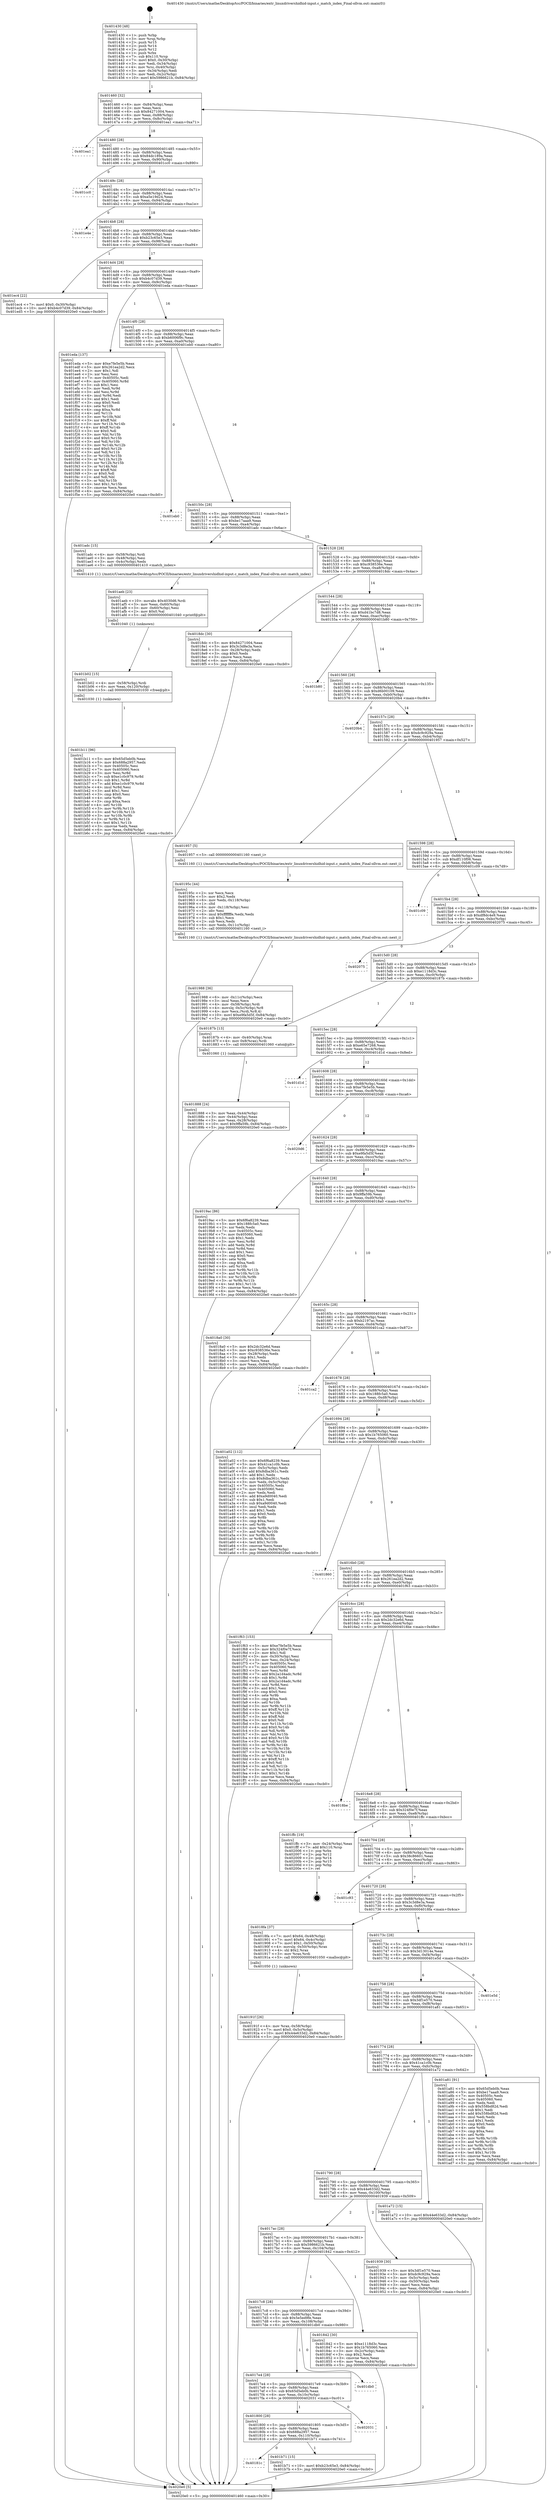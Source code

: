 digraph "0x401430" {
  label = "0x401430 (/mnt/c/Users/mathe/Desktop/tcc/POCII/binaries/extr_linuxdrivershidhid-input.c_match_index_Final-ollvm.out::main(0))"
  labelloc = "t"
  node[shape=record]

  Entry [label="",width=0.3,height=0.3,shape=circle,fillcolor=black,style=filled]
  "0x401460" [label="{
     0x401460 [32]\l
     | [instrs]\l
     &nbsp;&nbsp;0x401460 \<+6\>: mov -0x84(%rbp),%eax\l
     &nbsp;&nbsp;0x401466 \<+2\>: mov %eax,%ecx\l
     &nbsp;&nbsp;0x401468 \<+6\>: sub $0x84271004,%ecx\l
     &nbsp;&nbsp;0x40146e \<+6\>: mov %eax,-0x88(%rbp)\l
     &nbsp;&nbsp;0x401474 \<+6\>: mov %ecx,-0x8c(%rbp)\l
     &nbsp;&nbsp;0x40147a \<+6\>: je 0000000000401ea1 \<main+0xa71\>\l
  }"]
  "0x401ea1" [label="{
     0x401ea1\l
  }", style=dashed]
  "0x401480" [label="{
     0x401480 [28]\l
     | [instrs]\l
     &nbsp;&nbsp;0x401480 \<+5\>: jmp 0000000000401485 \<main+0x55\>\l
     &nbsp;&nbsp;0x401485 \<+6\>: mov -0x88(%rbp),%eax\l
     &nbsp;&nbsp;0x40148b \<+5\>: sub $0x84dc189a,%eax\l
     &nbsp;&nbsp;0x401490 \<+6\>: mov %eax,-0x90(%rbp)\l
     &nbsp;&nbsp;0x401496 \<+6\>: je 0000000000401cc0 \<main+0x890\>\l
  }"]
  Exit [label="",width=0.3,height=0.3,shape=circle,fillcolor=black,style=filled,peripheries=2]
  "0x401cc0" [label="{
     0x401cc0\l
  }", style=dashed]
  "0x40149c" [label="{
     0x40149c [28]\l
     | [instrs]\l
     &nbsp;&nbsp;0x40149c \<+5\>: jmp 00000000004014a1 \<main+0x71\>\l
     &nbsp;&nbsp;0x4014a1 \<+6\>: mov -0x88(%rbp),%eax\l
     &nbsp;&nbsp;0x4014a7 \<+5\>: sub $0xa5e19d24,%eax\l
     &nbsp;&nbsp;0x4014ac \<+6\>: mov %eax,-0x94(%rbp)\l
     &nbsp;&nbsp;0x4014b2 \<+6\>: je 0000000000401e4e \<main+0xa1e\>\l
  }"]
  "0x40181c" [label="{
     0x40181c\l
  }", style=dashed]
  "0x401e4e" [label="{
     0x401e4e\l
  }", style=dashed]
  "0x4014b8" [label="{
     0x4014b8 [28]\l
     | [instrs]\l
     &nbsp;&nbsp;0x4014b8 \<+5\>: jmp 00000000004014bd \<main+0x8d\>\l
     &nbsp;&nbsp;0x4014bd \<+6\>: mov -0x88(%rbp),%eax\l
     &nbsp;&nbsp;0x4014c3 \<+5\>: sub $0xb23c65e3,%eax\l
     &nbsp;&nbsp;0x4014c8 \<+6\>: mov %eax,-0x98(%rbp)\l
     &nbsp;&nbsp;0x4014ce \<+6\>: je 0000000000401ec4 \<main+0xa94\>\l
  }"]
  "0x401b71" [label="{
     0x401b71 [15]\l
     | [instrs]\l
     &nbsp;&nbsp;0x401b71 \<+10\>: movl $0xb23c65e3,-0x84(%rbp)\l
     &nbsp;&nbsp;0x401b7b \<+5\>: jmp 00000000004020e0 \<main+0xcb0\>\l
  }"]
  "0x401ec4" [label="{
     0x401ec4 [22]\l
     | [instrs]\l
     &nbsp;&nbsp;0x401ec4 \<+7\>: movl $0x0,-0x30(%rbp)\l
     &nbsp;&nbsp;0x401ecb \<+10\>: movl $0xb4c07d39,-0x84(%rbp)\l
     &nbsp;&nbsp;0x401ed5 \<+5\>: jmp 00000000004020e0 \<main+0xcb0\>\l
  }"]
  "0x4014d4" [label="{
     0x4014d4 [28]\l
     | [instrs]\l
     &nbsp;&nbsp;0x4014d4 \<+5\>: jmp 00000000004014d9 \<main+0xa9\>\l
     &nbsp;&nbsp;0x4014d9 \<+6\>: mov -0x88(%rbp),%eax\l
     &nbsp;&nbsp;0x4014df \<+5\>: sub $0xb4c07d39,%eax\l
     &nbsp;&nbsp;0x4014e4 \<+6\>: mov %eax,-0x9c(%rbp)\l
     &nbsp;&nbsp;0x4014ea \<+6\>: je 0000000000401eda \<main+0xaaa\>\l
  }"]
  "0x401800" [label="{
     0x401800 [28]\l
     | [instrs]\l
     &nbsp;&nbsp;0x401800 \<+5\>: jmp 0000000000401805 \<main+0x3d5\>\l
     &nbsp;&nbsp;0x401805 \<+6\>: mov -0x88(%rbp),%eax\l
     &nbsp;&nbsp;0x40180b \<+5\>: sub $0x688a2957,%eax\l
     &nbsp;&nbsp;0x401810 \<+6\>: mov %eax,-0x110(%rbp)\l
     &nbsp;&nbsp;0x401816 \<+6\>: je 0000000000401b71 \<main+0x741\>\l
  }"]
  "0x401eda" [label="{
     0x401eda [137]\l
     | [instrs]\l
     &nbsp;&nbsp;0x401eda \<+5\>: mov $0xe7fe5e5b,%eax\l
     &nbsp;&nbsp;0x401edf \<+5\>: mov $0x261ea2d2,%ecx\l
     &nbsp;&nbsp;0x401ee4 \<+2\>: mov $0x1,%dl\l
     &nbsp;&nbsp;0x401ee6 \<+2\>: xor %esi,%esi\l
     &nbsp;&nbsp;0x401ee8 \<+7\>: mov 0x40505c,%edi\l
     &nbsp;&nbsp;0x401eef \<+8\>: mov 0x405060,%r8d\l
     &nbsp;&nbsp;0x401ef7 \<+3\>: sub $0x1,%esi\l
     &nbsp;&nbsp;0x401efa \<+3\>: mov %edi,%r9d\l
     &nbsp;&nbsp;0x401efd \<+3\>: add %esi,%r9d\l
     &nbsp;&nbsp;0x401f00 \<+4\>: imul %r9d,%edi\l
     &nbsp;&nbsp;0x401f04 \<+3\>: and $0x1,%edi\l
     &nbsp;&nbsp;0x401f07 \<+3\>: cmp $0x0,%edi\l
     &nbsp;&nbsp;0x401f0a \<+4\>: sete %r10b\l
     &nbsp;&nbsp;0x401f0e \<+4\>: cmp $0xa,%r8d\l
     &nbsp;&nbsp;0x401f12 \<+4\>: setl %r11b\l
     &nbsp;&nbsp;0x401f16 \<+3\>: mov %r10b,%bl\l
     &nbsp;&nbsp;0x401f19 \<+3\>: xor $0xff,%bl\l
     &nbsp;&nbsp;0x401f1c \<+3\>: mov %r11b,%r14b\l
     &nbsp;&nbsp;0x401f1f \<+4\>: xor $0xff,%r14b\l
     &nbsp;&nbsp;0x401f23 \<+3\>: xor $0x0,%dl\l
     &nbsp;&nbsp;0x401f26 \<+3\>: mov %bl,%r15b\l
     &nbsp;&nbsp;0x401f29 \<+4\>: and $0x0,%r15b\l
     &nbsp;&nbsp;0x401f2d \<+3\>: and %dl,%r10b\l
     &nbsp;&nbsp;0x401f30 \<+3\>: mov %r14b,%r12b\l
     &nbsp;&nbsp;0x401f33 \<+4\>: and $0x0,%r12b\l
     &nbsp;&nbsp;0x401f37 \<+3\>: and %dl,%r11b\l
     &nbsp;&nbsp;0x401f3a \<+3\>: or %r10b,%r15b\l
     &nbsp;&nbsp;0x401f3d \<+3\>: or %r11b,%r12b\l
     &nbsp;&nbsp;0x401f40 \<+3\>: xor %r12b,%r15b\l
     &nbsp;&nbsp;0x401f43 \<+3\>: or %r14b,%bl\l
     &nbsp;&nbsp;0x401f46 \<+3\>: xor $0xff,%bl\l
     &nbsp;&nbsp;0x401f49 \<+3\>: or $0x0,%dl\l
     &nbsp;&nbsp;0x401f4c \<+2\>: and %dl,%bl\l
     &nbsp;&nbsp;0x401f4e \<+3\>: or %bl,%r15b\l
     &nbsp;&nbsp;0x401f51 \<+4\>: test $0x1,%r15b\l
     &nbsp;&nbsp;0x401f55 \<+3\>: cmovne %ecx,%eax\l
     &nbsp;&nbsp;0x401f58 \<+6\>: mov %eax,-0x84(%rbp)\l
     &nbsp;&nbsp;0x401f5e \<+5\>: jmp 00000000004020e0 \<main+0xcb0\>\l
  }"]
  "0x4014f0" [label="{
     0x4014f0 [28]\l
     | [instrs]\l
     &nbsp;&nbsp;0x4014f0 \<+5\>: jmp 00000000004014f5 \<main+0xc5\>\l
     &nbsp;&nbsp;0x4014f5 \<+6\>: mov -0x88(%rbp),%eax\l
     &nbsp;&nbsp;0x4014fb \<+5\>: sub $0xb6006f9c,%eax\l
     &nbsp;&nbsp;0x401500 \<+6\>: mov %eax,-0xa0(%rbp)\l
     &nbsp;&nbsp;0x401506 \<+6\>: je 0000000000401eb0 \<main+0xa80\>\l
  }"]
  "0x402031" [label="{
     0x402031\l
  }", style=dashed]
  "0x401eb0" [label="{
     0x401eb0\l
  }", style=dashed]
  "0x40150c" [label="{
     0x40150c [28]\l
     | [instrs]\l
     &nbsp;&nbsp;0x40150c \<+5\>: jmp 0000000000401511 \<main+0xe1\>\l
     &nbsp;&nbsp;0x401511 \<+6\>: mov -0x88(%rbp),%eax\l
     &nbsp;&nbsp;0x401517 \<+5\>: sub $0xbe17aaa9,%eax\l
     &nbsp;&nbsp;0x40151c \<+6\>: mov %eax,-0xa4(%rbp)\l
     &nbsp;&nbsp;0x401522 \<+6\>: je 0000000000401adc \<main+0x6ac\>\l
  }"]
  "0x4017e4" [label="{
     0x4017e4 [28]\l
     | [instrs]\l
     &nbsp;&nbsp;0x4017e4 \<+5\>: jmp 00000000004017e9 \<main+0x3b9\>\l
     &nbsp;&nbsp;0x4017e9 \<+6\>: mov -0x88(%rbp),%eax\l
     &nbsp;&nbsp;0x4017ef \<+5\>: sub $0x65d5eb0b,%eax\l
     &nbsp;&nbsp;0x4017f4 \<+6\>: mov %eax,-0x10c(%rbp)\l
     &nbsp;&nbsp;0x4017fa \<+6\>: je 0000000000402031 \<main+0xc01\>\l
  }"]
  "0x401adc" [label="{
     0x401adc [15]\l
     | [instrs]\l
     &nbsp;&nbsp;0x401adc \<+4\>: mov -0x58(%rbp),%rdi\l
     &nbsp;&nbsp;0x401ae0 \<+3\>: mov -0x48(%rbp),%esi\l
     &nbsp;&nbsp;0x401ae3 \<+3\>: mov -0x4c(%rbp),%edx\l
     &nbsp;&nbsp;0x401ae6 \<+5\>: call 0000000000401410 \<match_index\>\l
     | [calls]\l
     &nbsp;&nbsp;0x401410 \{1\} (/mnt/c/Users/mathe/Desktop/tcc/POCII/binaries/extr_linuxdrivershidhid-input.c_match_index_Final-ollvm.out::match_index)\l
  }"]
  "0x401528" [label="{
     0x401528 [28]\l
     | [instrs]\l
     &nbsp;&nbsp;0x401528 \<+5\>: jmp 000000000040152d \<main+0xfd\>\l
     &nbsp;&nbsp;0x40152d \<+6\>: mov -0x88(%rbp),%eax\l
     &nbsp;&nbsp;0x401533 \<+5\>: sub $0xc938536e,%eax\l
     &nbsp;&nbsp;0x401538 \<+6\>: mov %eax,-0xa8(%rbp)\l
     &nbsp;&nbsp;0x40153e \<+6\>: je 00000000004018dc \<main+0x4ac\>\l
  }"]
  "0x401db0" [label="{
     0x401db0\l
  }", style=dashed]
  "0x4018dc" [label="{
     0x4018dc [30]\l
     | [instrs]\l
     &nbsp;&nbsp;0x4018dc \<+5\>: mov $0x84271004,%eax\l
     &nbsp;&nbsp;0x4018e1 \<+5\>: mov $0x3c3d8e3a,%ecx\l
     &nbsp;&nbsp;0x4018e6 \<+3\>: mov -0x28(%rbp),%edx\l
     &nbsp;&nbsp;0x4018e9 \<+3\>: cmp $0x0,%edx\l
     &nbsp;&nbsp;0x4018ec \<+3\>: cmove %ecx,%eax\l
     &nbsp;&nbsp;0x4018ef \<+6\>: mov %eax,-0x84(%rbp)\l
     &nbsp;&nbsp;0x4018f5 \<+5\>: jmp 00000000004020e0 \<main+0xcb0\>\l
  }"]
  "0x401544" [label="{
     0x401544 [28]\l
     | [instrs]\l
     &nbsp;&nbsp;0x401544 \<+5\>: jmp 0000000000401549 \<main+0x119\>\l
     &nbsp;&nbsp;0x401549 \<+6\>: mov -0x88(%rbp),%eax\l
     &nbsp;&nbsp;0x40154f \<+5\>: sub $0xd41bc7d8,%eax\l
     &nbsp;&nbsp;0x401554 \<+6\>: mov %eax,-0xac(%rbp)\l
     &nbsp;&nbsp;0x40155a \<+6\>: je 0000000000401b80 \<main+0x750\>\l
  }"]
  "0x401b11" [label="{
     0x401b11 [96]\l
     | [instrs]\l
     &nbsp;&nbsp;0x401b11 \<+5\>: mov $0x65d5eb0b,%eax\l
     &nbsp;&nbsp;0x401b16 \<+5\>: mov $0x688a2957,%edx\l
     &nbsp;&nbsp;0x401b1b \<+7\>: mov 0x40505c,%esi\l
     &nbsp;&nbsp;0x401b22 \<+7\>: mov 0x405060,%ecx\l
     &nbsp;&nbsp;0x401b29 \<+3\>: mov %esi,%r8d\l
     &nbsp;&nbsp;0x401b2c \<+7\>: sub $0xe1c0c979,%r8d\l
     &nbsp;&nbsp;0x401b33 \<+4\>: sub $0x1,%r8d\l
     &nbsp;&nbsp;0x401b37 \<+7\>: add $0xe1c0c979,%r8d\l
     &nbsp;&nbsp;0x401b3e \<+4\>: imul %r8d,%esi\l
     &nbsp;&nbsp;0x401b42 \<+3\>: and $0x1,%esi\l
     &nbsp;&nbsp;0x401b45 \<+3\>: cmp $0x0,%esi\l
     &nbsp;&nbsp;0x401b48 \<+4\>: sete %r9b\l
     &nbsp;&nbsp;0x401b4c \<+3\>: cmp $0xa,%ecx\l
     &nbsp;&nbsp;0x401b4f \<+4\>: setl %r10b\l
     &nbsp;&nbsp;0x401b53 \<+3\>: mov %r9b,%r11b\l
     &nbsp;&nbsp;0x401b56 \<+3\>: and %r10b,%r11b\l
     &nbsp;&nbsp;0x401b59 \<+3\>: xor %r10b,%r9b\l
     &nbsp;&nbsp;0x401b5c \<+3\>: or %r9b,%r11b\l
     &nbsp;&nbsp;0x401b5f \<+4\>: test $0x1,%r11b\l
     &nbsp;&nbsp;0x401b63 \<+3\>: cmovne %edx,%eax\l
     &nbsp;&nbsp;0x401b66 \<+6\>: mov %eax,-0x84(%rbp)\l
     &nbsp;&nbsp;0x401b6c \<+5\>: jmp 00000000004020e0 \<main+0xcb0\>\l
  }"]
  "0x401b80" [label="{
     0x401b80\l
  }", style=dashed]
  "0x401560" [label="{
     0x401560 [28]\l
     | [instrs]\l
     &nbsp;&nbsp;0x401560 \<+5\>: jmp 0000000000401565 \<main+0x135\>\l
     &nbsp;&nbsp;0x401565 \<+6\>: mov -0x88(%rbp),%eax\l
     &nbsp;&nbsp;0x40156b \<+5\>: sub $0xd6b00109,%eax\l
     &nbsp;&nbsp;0x401570 \<+6\>: mov %eax,-0xb0(%rbp)\l
     &nbsp;&nbsp;0x401576 \<+6\>: je 00000000004020b4 \<main+0xc84\>\l
  }"]
  "0x401b02" [label="{
     0x401b02 [15]\l
     | [instrs]\l
     &nbsp;&nbsp;0x401b02 \<+4\>: mov -0x58(%rbp),%rdi\l
     &nbsp;&nbsp;0x401b06 \<+6\>: mov %eax,-0x120(%rbp)\l
     &nbsp;&nbsp;0x401b0c \<+5\>: call 0000000000401030 \<free@plt\>\l
     | [calls]\l
     &nbsp;&nbsp;0x401030 \{1\} (unknown)\l
  }"]
  "0x4020b4" [label="{
     0x4020b4\l
  }", style=dashed]
  "0x40157c" [label="{
     0x40157c [28]\l
     | [instrs]\l
     &nbsp;&nbsp;0x40157c \<+5\>: jmp 0000000000401581 \<main+0x151\>\l
     &nbsp;&nbsp;0x401581 \<+6\>: mov -0x88(%rbp),%eax\l
     &nbsp;&nbsp;0x401587 \<+5\>: sub $0xdc9c929a,%eax\l
     &nbsp;&nbsp;0x40158c \<+6\>: mov %eax,-0xb4(%rbp)\l
     &nbsp;&nbsp;0x401592 \<+6\>: je 0000000000401957 \<main+0x527\>\l
  }"]
  "0x401aeb" [label="{
     0x401aeb [23]\l
     | [instrs]\l
     &nbsp;&nbsp;0x401aeb \<+10\>: movabs $0x4030d6,%rdi\l
     &nbsp;&nbsp;0x401af5 \<+3\>: mov %eax,-0x60(%rbp)\l
     &nbsp;&nbsp;0x401af8 \<+3\>: mov -0x60(%rbp),%esi\l
     &nbsp;&nbsp;0x401afb \<+2\>: mov $0x0,%al\l
     &nbsp;&nbsp;0x401afd \<+5\>: call 0000000000401040 \<printf@plt\>\l
     | [calls]\l
     &nbsp;&nbsp;0x401040 \{1\} (unknown)\l
  }"]
  "0x401957" [label="{
     0x401957 [5]\l
     | [instrs]\l
     &nbsp;&nbsp;0x401957 \<+5\>: call 0000000000401160 \<next_i\>\l
     | [calls]\l
     &nbsp;&nbsp;0x401160 \{1\} (/mnt/c/Users/mathe/Desktop/tcc/POCII/binaries/extr_linuxdrivershidhid-input.c_match_index_Final-ollvm.out::next_i)\l
  }"]
  "0x401598" [label="{
     0x401598 [28]\l
     | [instrs]\l
     &nbsp;&nbsp;0x401598 \<+5\>: jmp 000000000040159d \<main+0x16d\>\l
     &nbsp;&nbsp;0x40159d \<+6\>: mov -0x88(%rbp),%eax\l
     &nbsp;&nbsp;0x4015a3 \<+5\>: sub $0xdf110f06,%eax\l
     &nbsp;&nbsp;0x4015a8 \<+6\>: mov %eax,-0xb8(%rbp)\l
     &nbsp;&nbsp;0x4015ae \<+6\>: je 0000000000401c09 \<main+0x7d9\>\l
  }"]
  "0x401988" [label="{
     0x401988 [36]\l
     | [instrs]\l
     &nbsp;&nbsp;0x401988 \<+6\>: mov -0x11c(%rbp),%ecx\l
     &nbsp;&nbsp;0x40198e \<+3\>: imul %eax,%ecx\l
     &nbsp;&nbsp;0x401991 \<+4\>: mov -0x58(%rbp),%rdi\l
     &nbsp;&nbsp;0x401995 \<+4\>: movslq -0x5c(%rbp),%r8\l
     &nbsp;&nbsp;0x401999 \<+4\>: mov %ecx,(%rdi,%r8,4)\l
     &nbsp;&nbsp;0x40199d \<+10\>: movl $0xe9fa5d5f,-0x84(%rbp)\l
     &nbsp;&nbsp;0x4019a7 \<+5\>: jmp 00000000004020e0 \<main+0xcb0\>\l
  }"]
  "0x401c09" [label="{
     0x401c09\l
  }", style=dashed]
  "0x4015b4" [label="{
     0x4015b4 [28]\l
     | [instrs]\l
     &nbsp;&nbsp;0x4015b4 \<+5\>: jmp 00000000004015b9 \<main+0x189\>\l
     &nbsp;&nbsp;0x4015b9 \<+6\>: mov -0x88(%rbp),%eax\l
     &nbsp;&nbsp;0x4015bf \<+5\>: sub $0xdf8dc4e9,%eax\l
     &nbsp;&nbsp;0x4015c4 \<+6\>: mov %eax,-0xbc(%rbp)\l
     &nbsp;&nbsp;0x4015ca \<+6\>: je 0000000000402075 \<main+0xc45\>\l
  }"]
  "0x40195c" [label="{
     0x40195c [44]\l
     | [instrs]\l
     &nbsp;&nbsp;0x40195c \<+2\>: xor %ecx,%ecx\l
     &nbsp;&nbsp;0x40195e \<+5\>: mov $0x2,%edx\l
     &nbsp;&nbsp;0x401963 \<+6\>: mov %edx,-0x118(%rbp)\l
     &nbsp;&nbsp;0x401969 \<+1\>: cltd\l
     &nbsp;&nbsp;0x40196a \<+6\>: mov -0x118(%rbp),%esi\l
     &nbsp;&nbsp;0x401970 \<+2\>: idiv %esi\l
     &nbsp;&nbsp;0x401972 \<+6\>: imul $0xfffffffe,%edx,%edx\l
     &nbsp;&nbsp;0x401978 \<+3\>: sub $0x1,%ecx\l
     &nbsp;&nbsp;0x40197b \<+2\>: sub %ecx,%edx\l
     &nbsp;&nbsp;0x40197d \<+6\>: mov %edx,-0x11c(%rbp)\l
     &nbsp;&nbsp;0x401983 \<+5\>: call 0000000000401160 \<next_i\>\l
     | [calls]\l
     &nbsp;&nbsp;0x401160 \{1\} (/mnt/c/Users/mathe/Desktop/tcc/POCII/binaries/extr_linuxdrivershidhid-input.c_match_index_Final-ollvm.out::next_i)\l
  }"]
  "0x402075" [label="{
     0x402075\l
  }", style=dashed]
  "0x4015d0" [label="{
     0x4015d0 [28]\l
     | [instrs]\l
     &nbsp;&nbsp;0x4015d0 \<+5\>: jmp 00000000004015d5 \<main+0x1a5\>\l
     &nbsp;&nbsp;0x4015d5 \<+6\>: mov -0x88(%rbp),%eax\l
     &nbsp;&nbsp;0x4015db \<+5\>: sub $0xe1118d3c,%eax\l
     &nbsp;&nbsp;0x4015e0 \<+6\>: mov %eax,-0xc0(%rbp)\l
     &nbsp;&nbsp;0x4015e6 \<+6\>: je 000000000040187b \<main+0x44b\>\l
  }"]
  "0x40191f" [label="{
     0x40191f [26]\l
     | [instrs]\l
     &nbsp;&nbsp;0x40191f \<+4\>: mov %rax,-0x58(%rbp)\l
     &nbsp;&nbsp;0x401923 \<+7\>: movl $0x0,-0x5c(%rbp)\l
     &nbsp;&nbsp;0x40192a \<+10\>: movl $0x44e633d2,-0x84(%rbp)\l
     &nbsp;&nbsp;0x401934 \<+5\>: jmp 00000000004020e0 \<main+0xcb0\>\l
  }"]
  "0x40187b" [label="{
     0x40187b [13]\l
     | [instrs]\l
     &nbsp;&nbsp;0x40187b \<+4\>: mov -0x40(%rbp),%rax\l
     &nbsp;&nbsp;0x40187f \<+4\>: mov 0x8(%rax),%rdi\l
     &nbsp;&nbsp;0x401883 \<+5\>: call 0000000000401060 \<atoi@plt\>\l
     | [calls]\l
     &nbsp;&nbsp;0x401060 \{1\} (unknown)\l
  }"]
  "0x4015ec" [label="{
     0x4015ec [28]\l
     | [instrs]\l
     &nbsp;&nbsp;0x4015ec \<+5\>: jmp 00000000004015f1 \<main+0x1c1\>\l
     &nbsp;&nbsp;0x4015f1 \<+6\>: mov -0x88(%rbp),%eax\l
     &nbsp;&nbsp;0x4015f7 \<+5\>: sub $0xe65e7268,%eax\l
     &nbsp;&nbsp;0x4015fc \<+6\>: mov %eax,-0xc4(%rbp)\l
     &nbsp;&nbsp;0x401602 \<+6\>: je 0000000000401d1d \<main+0x8ed\>\l
  }"]
  "0x401888" [label="{
     0x401888 [24]\l
     | [instrs]\l
     &nbsp;&nbsp;0x401888 \<+3\>: mov %eax,-0x44(%rbp)\l
     &nbsp;&nbsp;0x40188b \<+3\>: mov -0x44(%rbp),%eax\l
     &nbsp;&nbsp;0x40188e \<+3\>: mov %eax,-0x28(%rbp)\l
     &nbsp;&nbsp;0x401891 \<+10\>: movl $0x9ffa59b,-0x84(%rbp)\l
     &nbsp;&nbsp;0x40189b \<+5\>: jmp 00000000004020e0 \<main+0xcb0\>\l
  }"]
  "0x401d1d" [label="{
     0x401d1d\l
  }", style=dashed]
  "0x401608" [label="{
     0x401608 [28]\l
     | [instrs]\l
     &nbsp;&nbsp;0x401608 \<+5\>: jmp 000000000040160d \<main+0x1dd\>\l
     &nbsp;&nbsp;0x40160d \<+6\>: mov -0x88(%rbp),%eax\l
     &nbsp;&nbsp;0x401613 \<+5\>: sub $0xe7fe5e5b,%eax\l
     &nbsp;&nbsp;0x401618 \<+6\>: mov %eax,-0xc8(%rbp)\l
     &nbsp;&nbsp;0x40161e \<+6\>: je 00000000004020d6 \<main+0xca6\>\l
  }"]
  "0x401430" [label="{
     0x401430 [48]\l
     | [instrs]\l
     &nbsp;&nbsp;0x401430 \<+1\>: push %rbp\l
     &nbsp;&nbsp;0x401431 \<+3\>: mov %rsp,%rbp\l
     &nbsp;&nbsp;0x401434 \<+2\>: push %r15\l
     &nbsp;&nbsp;0x401436 \<+2\>: push %r14\l
     &nbsp;&nbsp;0x401438 \<+2\>: push %r12\l
     &nbsp;&nbsp;0x40143a \<+1\>: push %rbx\l
     &nbsp;&nbsp;0x40143b \<+7\>: sub $0x110,%rsp\l
     &nbsp;&nbsp;0x401442 \<+7\>: movl $0x0,-0x30(%rbp)\l
     &nbsp;&nbsp;0x401449 \<+3\>: mov %edi,-0x34(%rbp)\l
     &nbsp;&nbsp;0x40144c \<+4\>: mov %rsi,-0x40(%rbp)\l
     &nbsp;&nbsp;0x401450 \<+3\>: mov -0x34(%rbp),%edi\l
     &nbsp;&nbsp;0x401453 \<+3\>: mov %edi,-0x2c(%rbp)\l
     &nbsp;&nbsp;0x401456 \<+10\>: movl $0x5986621b,-0x84(%rbp)\l
  }"]
  "0x4020d6" [label="{
     0x4020d6\l
  }", style=dashed]
  "0x401624" [label="{
     0x401624 [28]\l
     | [instrs]\l
     &nbsp;&nbsp;0x401624 \<+5\>: jmp 0000000000401629 \<main+0x1f9\>\l
     &nbsp;&nbsp;0x401629 \<+6\>: mov -0x88(%rbp),%eax\l
     &nbsp;&nbsp;0x40162f \<+5\>: sub $0xe9fa5d5f,%eax\l
     &nbsp;&nbsp;0x401634 \<+6\>: mov %eax,-0xcc(%rbp)\l
     &nbsp;&nbsp;0x40163a \<+6\>: je 00000000004019ac \<main+0x57c\>\l
  }"]
  "0x4020e0" [label="{
     0x4020e0 [5]\l
     | [instrs]\l
     &nbsp;&nbsp;0x4020e0 \<+5\>: jmp 0000000000401460 \<main+0x30\>\l
  }"]
  "0x4019ac" [label="{
     0x4019ac [86]\l
     | [instrs]\l
     &nbsp;&nbsp;0x4019ac \<+5\>: mov $0x6f6a8239,%eax\l
     &nbsp;&nbsp;0x4019b1 \<+5\>: mov $0x188fc5a0,%ecx\l
     &nbsp;&nbsp;0x4019b6 \<+2\>: xor %edx,%edx\l
     &nbsp;&nbsp;0x4019b8 \<+7\>: mov 0x40505c,%esi\l
     &nbsp;&nbsp;0x4019bf \<+7\>: mov 0x405060,%edi\l
     &nbsp;&nbsp;0x4019c6 \<+3\>: sub $0x1,%edx\l
     &nbsp;&nbsp;0x4019c9 \<+3\>: mov %esi,%r8d\l
     &nbsp;&nbsp;0x4019cc \<+3\>: add %edx,%r8d\l
     &nbsp;&nbsp;0x4019cf \<+4\>: imul %r8d,%esi\l
     &nbsp;&nbsp;0x4019d3 \<+3\>: and $0x1,%esi\l
     &nbsp;&nbsp;0x4019d6 \<+3\>: cmp $0x0,%esi\l
     &nbsp;&nbsp;0x4019d9 \<+4\>: sete %r9b\l
     &nbsp;&nbsp;0x4019dd \<+3\>: cmp $0xa,%edi\l
     &nbsp;&nbsp;0x4019e0 \<+4\>: setl %r10b\l
     &nbsp;&nbsp;0x4019e4 \<+3\>: mov %r9b,%r11b\l
     &nbsp;&nbsp;0x4019e7 \<+3\>: and %r10b,%r11b\l
     &nbsp;&nbsp;0x4019ea \<+3\>: xor %r10b,%r9b\l
     &nbsp;&nbsp;0x4019ed \<+3\>: or %r9b,%r11b\l
     &nbsp;&nbsp;0x4019f0 \<+4\>: test $0x1,%r11b\l
     &nbsp;&nbsp;0x4019f4 \<+3\>: cmovne %ecx,%eax\l
     &nbsp;&nbsp;0x4019f7 \<+6\>: mov %eax,-0x84(%rbp)\l
     &nbsp;&nbsp;0x4019fd \<+5\>: jmp 00000000004020e0 \<main+0xcb0\>\l
  }"]
  "0x401640" [label="{
     0x401640 [28]\l
     | [instrs]\l
     &nbsp;&nbsp;0x401640 \<+5\>: jmp 0000000000401645 \<main+0x215\>\l
     &nbsp;&nbsp;0x401645 \<+6\>: mov -0x88(%rbp),%eax\l
     &nbsp;&nbsp;0x40164b \<+5\>: sub $0x9ffa59b,%eax\l
     &nbsp;&nbsp;0x401650 \<+6\>: mov %eax,-0xd0(%rbp)\l
     &nbsp;&nbsp;0x401656 \<+6\>: je 00000000004018a0 \<main+0x470\>\l
  }"]
  "0x4017c8" [label="{
     0x4017c8 [28]\l
     | [instrs]\l
     &nbsp;&nbsp;0x4017c8 \<+5\>: jmp 00000000004017cd \<main+0x39d\>\l
     &nbsp;&nbsp;0x4017cd \<+6\>: mov -0x88(%rbp),%eax\l
     &nbsp;&nbsp;0x4017d3 \<+5\>: sub $0x5e5ed9fe,%eax\l
     &nbsp;&nbsp;0x4017d8 \<+6\>: mov %eax,-0x108(%rbp)\l
     &nbsp;&nbsp;0x4017de \<+6\>: je 0000000000401db0 \<main+0x980\>\l
  }"]
  "0x4018a0" [label="{
     0x4018a0 [30]\l
     | [instrs]\l
     &nbsp;&nbsp;0x4018a0 \<+5\>: mov $0x2dc32e6d,%eax\l
     &nbsp;&nbsp;0x4018a5 \<+5\>: mov $0xc938536e,%ecx\l
     &nbsp;&nbsp;0x4018aa \<+3\>: mov -0x28(%rbp),%edx\l
     &nbsp;&nbsp;0x4018ad \<+3\>: cmp $0x1,%edx\l
     &nbsp;&nbsp;0x4018b0 \<+3\>: cmovl %ecx,%eax\l
     &nbsp;&nbsp;0x4018b3 \<+6\>: mov %eax,-0x84(%rbp)\l
     &nbsp;&nbsp;0x4018b9 \<+5\>: jmp 00000000004020e0 \<main+0xcb0\>\l
  }"]
  "0x40165c" [label="{
     0x40165c [28]\l
     | [instrs]\l
     &nbsp;&nbsp;0x40165c \<+5\>: jmp 0000000000401661 \<main+0x231\>\l
     &nbsp;&nbsp;0x401661 \<+6\>: mov -0x88(%rbp),%eax\l
     &nbsp;&nbsp;0x401667 \<+5\>: sub $0xb2197ac,%eax\l
     &nbsp;&nbsp;0x40166c \<+6\>: mov %eax,-0xd4(%rbp)\l
     &nbsp;&nbsp;0x401672 \<+6\>: je 0000000000401ca2 \<main+0x872\>\l
  }"]
  "0x401842" [label="{
     0x401842 [30]\l
     | [instrs]\l
     &nbsp;&nbsp;0x401842 \<+5\>: mov $0xe1118d3c,%eax\l
     &nbsp;&nbsp;0x401847 \<+5\>: mov $0x1b765060,%ecx\l
     &nbsp;&nbsp;0x40184c \<+3\>: mov -0x2c(%rbp),%edx\l
     &nbsp;&nbsp;0x40184f \<+3\>: cmp $0x2,%edx\l
     &nbsp;&nbsp;0x401852 \<+3\>: cmovne %ecx,%eax\l
     &nbsp;&nbsp;0x401855 \<+6\>: mov %eax,-0x84(%rbp)\l
     &nbsp;&nbsp;0x40185b \<+5\>: jmp 00000000004020e0 \<main+0xcb0\>\l
  }"]
  "0x401ca2" [label="{
     0x401ca2\l
  }", style=dashed]
  "0x401678" [label="{
     0x401678 [28]\l
     | [instrs]\l
     &nbsp;&nbsp;0x401678 \<+5\>: jmp 000000000040167d \<main+0x24d\>\l
     &nbsp;&nbsp;0x40167d \<+6\>: mov -0x88(%rbp),%eax\l
     &nbsp;&nbsp;0x401683 \<+5\>: sub $0x188fc5a0,%eax\l
     &nbsp;&nbsp;0x401688 \<+6\>: mov %eax,-0xd8(%rbp)\l
     &nbsp;&nbsp;0x40168e \<+6\>: je 0000000000401a02 \<main+0x5d2\>\l
  }"]
  "0x4017ac" [label="{
     0x4017ac [28]\l
     | [instrs]\l
     &nbsp;&nbsp;0x4017ac \<+5\>: jmp 00000000004017b1 \<main+0x381\>\l
     &nbsp;&nbsp;0x4017b1 \<+6\>: mov -0x88(%rbp),%eax\l
     &nbsp;&nbsp;0x4017b7 \<+5\>: sub $0x5986621b,%eax\l
     &nbsp;&nbsp;0x4017bc \<+6\>: mov %eax,-0x104(%rbp)\l
     &nbsp;&nbsp;0x4017c2 \<+6\>: je 0000000000401842 \<main+0x412\>\l
  }"]
  "0x401a02" [label="{
     0x401a02 [112]\l
     | [instrs]\l
     &nbsp;&nbsp;0x401a02 \<+5\>: mov $0x6f6a8239,%eax\l
     &nbsp;&nbsp;0x401a07 \<+5\>: mov $0x41ca1c0b,%ecx\l
     &nbsp;&nbsp;0x401a0c \<+3\>: mov -0x5c(%rbp),%edx\l
     &nbsp;&nbsp;0x401a0f \<+6\>: add $0x8dba361c,%edx\l
     &nbsp;&nbsp;0x401a15 \<+3\>: add $0x1,%edx\l
     &nbsp;&nbsp;0x401a18 \<+6\>: sub $0x8dba361c,%edx\l
     &nbsp;&nbsp;0x401a1e \<+3\>: mov %edx,-0x5c(%rbp)\l
     &nbsp;&nbsp;0x401a21 \<+7\>: mov 0x40505c,%edx\l
     &nbsp;&nbsp;0x401a28 \<+7\>: mov 0x405060,%esi\l
     &nbsp;&nbsp;0x401a2f \<+2\>: mov %edx,%edi\l
     &nbsp;&nbsp;0x401a31 \<+6\>: add $0xa9d0040,%edi\l
     &nbsp;&nbsp;0x401a37 \<+3\>: sub $0x1,%edi\l
     &nbsp;&nbsp;0x401a3a \<+6\>: sub $0xa9d0040,%edi\l
     &nbsp;&nbsp;0x401a40 \<+3\>: imul %edi,%edx\l
     &nbsp;&nbsp;0x401a43 \<+3\>: and $0x1,%edx\l
     &nbsp;&nbsp;0x401a46 \<+3\>: cmp $0x0,%edx\l
     &nbsp;&nbsp;0x401a49 \<+4\>: sete %r8b\l
     &nbsp;&nbsp;0x401a4d \<+3\>: cmp $0xa,%esi\l
     &nbsp;&nbsp;0x401a50 \<+4\>: setl %r9b\l
     &nbsp;&nbsp;0x401a54 \<+3\>: mov %r8b,%r10b\l
     &nbsp;&nbsp;0x401a57 \<+3\>: and %r9b,%r10b\l
     &nbsp;&nbsp;0x401a5a \<+3\>: xor %r9b,%r8b\l
     &nbsp;&nbsp;0x401a5d \<+3\>: or %r8b,%r10b\l
     &nbsp;&nbsp;0x401a60 \<+4\>: test $0x1,%r10b\l
     &nbsp;&nbsp;0x401a64 \<+3\>: cmovne %ecx,%eax\l
     &nbsp;&nbsp;0x401a67 \<+6\>: mov %eax,-0x84(%rbp)\l
     &nbsp;&nbsp;0x401a6d \<+5\>: jmp 00000000004020e0 \<main+0xcb0\>\l
  }"]
  "0x401694" [label="{
     0x401694 [28]\l
     | [instrs]\l
     &nbsp;&nbsp;0x401694 \<+5\>: jmp 0000000000401699 \<main+0x269\>\l
     &nbsp;&nbsp;0x401699 \<+6\>: mov -0x88(%rbp),%eax\l
     &nbsp;&nbsp;0x40169f \<+5\>: sub $0x1b765060,%eax\l
     &nbsp;&nbsp;0x4016a4 \<+6\>: mov %eax,-0xdc(%rbp)\l
     &nbsp;&nbsp;0x4016aa \<+6\>: je 0000000000401860 \<main+0x430\>\l
  }"]
  "0x401939" [label="{
     0x401939 [30]\l
     | [instrs]\l
     &nbsp;&nbsp;0x401939 \<+5\>: mov $0x3df1e570,%eax\l
     &nbsp;&nbsp;0x40193e \<+5\>: mov $0xdc9c929a,%ecx\l
     &nbsp;&nbsp;0x401943 \<+3\>: mov -0x5c(%rbp),%edx\l
     &nbsp;&nbsp;0x401946 \<+3\>: cmp -0x50(%rbp),%edx\l
     &nbsp;&nbsp;0x401949 \<+3\>: cmovl %ecx,%eax\l
     &nbsp;&nbsp;0x40194c \<+6\>: mov %eax,-0x84(%rbp)\l
     &nbsp;&nbsp;0x401952 \<+5\>: jmp 00000000004020e0 \<main+0xcb0\>\l
  }"]
  "0x401860" [label="{
     0x401860\l
  }", style=dashed]
  "0x4016b0" [label="{
     0x4016b0 [28]\l
     | [instrs]\l
     &nbsp;&nbsp;0x4016b0 \<+5\>: jmp 00000000004016b5 \<main+0x285\>\l
     &nbsp;&nbsp;0x4016b5 \<+6\>: mov -0x88(%rbp),%eax\l
     &nbsp;&nbsp;0x4016bb \<+5\>: sub $0x261ea2d2,%eax\l
     &nbsp;&nbsp;0x4016c0 \<+6\>: mov %eax,-0xe0(%rbp)\l
     &nbsp;&nbsp;0x4016c6 \<+6\>: je 0000000000401f63 \<main+0xb33\>\l
  }"]
  "0x401790" [label="{
     0x401790 [28]\l
     | [instrs]\l
     &nbsp;&nbsp;0x401790 \<+5\>: jmp 0000000000401795 \<main+0x365\>\l
     &nbsp;&nbsp;0x401795 \<+6\>: mov -0x88(%rbp),%eax\l
     &nbsp;&nbsp;0x40179b \<+5\>: sub $0x44e633d2,%eax\l
     &nbsp;&nbsp;0x4017a0 \<+6\>: mov %eax,-0x100(%rbp)\l
     &nbsp;&nbsp;0x4017a6 \<+6\>: je 0000000000401939 \<main+0x509\>\l
  }"]
  "0x401f63" [label="{
     0x401f63 [153]\l
     | [instrs]\l
     &nbsp;&nbsp;0x401f63 \<+5\>: mov $0xe7fe5e5b,%eax\l
     &nbsp;&nbsp;0x401f68 \<+5\>: mov $0x324f0e7f,%ecx\l
     &nbsp;&nbsp;0x401f6d \<+2\>: mov $0x1,%dl\l
     &nbsp;&nbsp;0x401f6f \<+3\>: mov -0x30(%rbp),%esi\l
     &nbsp;&nbsp;0x401f72 \<+3\>: mov %esi,-0x24(%rbp)\l
     &nbsp;&nbsp;0x401f75 \<+7\>: mov 0x40505c,%esi\l
     &nbsp;&nbsp;0x401f7c \<+7\>: mov 0x405060,%edi\l
     &nbsp;&nbsp;0x401f83 \<+3\>: mov %esi,%r8d\l
     &nbsp;&nbsp;0x401f86 \<+7\>: add $0x2a1d4adc,%r8d\l
     &nbsp;&nbsp;0x401f8d \<+4\>: sub $0x1,%r8d\l
     &nbsp;&nbsp;0x401f91 \<+7\>: sub $0x2a1d4adc,%r8d\l
     &nbsp;&nbsp;0x401f98 \<+4\>: imul %r8d,%esi\l
     &nbsp;&nbsp;0x401f9c \<+3\>: and $0x1,%esi\l
     &nbsp;&nbsp;0x401f9f \<+3\>: cmp $0x0,%esi\l
     &nbsp;&nbsp;0x401fa2 \<+4\>: sete %r9b\l
     &nbsp;&nbsp;0x401fa6 \<+3\>: cmp $0xa,%edi\l
     &nbsp;&nbsp;0x401fa9 \<+4\>: setl %r10b\l
     &nbsp;&nbsp;0x401fad \<+3\>: mov %r9b,%r11b\l
     &nbsp;&nbsp;0x401fb0 \<+4\>: xor $0xff,%r11b\l
     &nbsp;&nbsp;0x401fb4 \<+3\>: mov %r10b,%bl\l
     &nbsp;&nbsp;0x401fb7 \<+3\>: xor $0xff,%bl\l
     &nbsp;&nbsp;0x401fba \<+3\>: xor $0x0,%dl\l
     &nbsp;&nbsp;0x401fbd \<+3\>: mov %r11b,%r14b\l
     &nbsp;&nbsp;0x401fc0 \<+4\>: and $0x0,%r14b\l
     &nbsp;&nbsp;0x401fc4 \<+3\>: and %dl,%r9b\l
     &nbsp;&nbsp;0x401fc7 \<+3\>: mov %bl,%r15b\l
     &nbsp;&nbsp;0x401fca \<+4\>: and $0x0,%r15b\l
     &nbsp;&nbsp;0x401fce \<+3\>: and %dl,%r10b\l
     &nbsp;&nbsp;0x401fd1 \<+3\>: or %r9b,%r14b\l
     &nbsp;&nbsp;0x401fd4 \<+3\>: or %r10b,%r15b\l
     &nbsp;&nbsp;0x401fd7 \<+3\>: xor %r15b,%r14b\l
     &nbsp;&nbsp;0x401fda \<+3\>: or %bl,%r11b\l
     &nbsp;&nbsp;0x401fdd \<+4\>: xor $0xff,%r11b\l
     &nbsp;&nbsp;0x401fe1 \<+3\>: or $0x0,%dl\l
     &nbsp;&nbsp;0x401fe4 \<+3\>: and %dl,%r11b\l
     &nbsp;&nbsp;0x401fe7 \<+3\>: or %r11b,%r14b\l
     &nbsp;&nbsp;0x401fea \<+4\>: test $0x1,%r14b\l
     &nbsp;&nbsp;0x401fee \<+3\>: cmovne %ecx,%eax\l
     &nbsp;&nbsp;0x401ff1 \<+6\>: mov %eax,-0x84(%rbp)\l
     &nbsp;&nbsp;0x401ff7 \<+5\>: jmp 00000000004020e0 \<main+0xcb0\>\l
  }"]
  "0x4016cc" [label="{
     0x4016cc [28]\l
     | [instrs]\l
     &nbsp;&nbsp;0x4016cc \<+5\>: jmp 00000000004016d1 \<main+0x2a1\>\l
     &nbsp;&nbsp;0x4016d1 \<+6\>: mov -0x88(%rbp),%eax\l
     &nbsp;&nbsp;0x4016d7 \<+5\>: sub $0x2dc32e6d,%eax\l
     &nbsp;&nbsp;0x4016dc \<+6\>: mov %eax,-0xe4(%rbp)\l
     &nbsp;&nbsp;0x4016e2 \<+6\>: je 00000000004018be \<main+0x48e\>\l
  }"]
  "0x401a72" [label="{
     0x401a72 [15]\l
     | [instrs]\l
     &nbsp;&nbsp;0x401a72 \<+10\>: movl $0x44e633d2,-0x84(%rbp)\l
     &nbsp;&nbsp;0x401a7c \<+5\>: jmp 00000000004020e0 \<main+0xcb0\>\l
  }"]
  "0x4018be" [label="{
     0x4018be\l
  }", style=dashed]
  "0x4016e8" [label="{
     0x4016e8 [28]\l
     | [instrs]\l
     &nbsp;&nbsp;0x4016e8 \<+5\>: jmp 00000000004016ed \<main+0x2bd\>\l
     &nbsp;&nbsp;0x4016ed \<+6\>: mov -0x88(%rbp),%eax\l
     &nbsp;&nbsp;0x4016f3 \<+5\>: sub $0x324f0e7f,%eax\l
     &nbsp;&nbsp;0x4016f8 \<+6\>: mov %eax,-0xe8(%rbp)\l
     &nbsp;&nbsp;0x4016fe \<+6\>: je 0000000000401ffc \<main+0xbcc\>\l
  }"]
  "0x401774" [label="{
     0x401774 [28]\l
     | [instrs]\l
     &nbsp;&nbsp;0x401774 \<+5\>: jmp 0000000000401779 \<main+0x349\>\l
     &nbsp;&nbsp;0x401779 \<+6\>: mov -0x88(%rbp),%eax\l
     &nbsp;&nbsp;0x40177f \<+5\>: sub $0x41ca1c0b,%eax\l
     &nbsp;&nbsp;0x401784 \<+6\>: mov %eax,-0xfc(%rbp)\l
     &nbsp;&nbsp;0x40178a \<+6\>: je 0000000000401a72 \<main+0x642\>\l
  }"]
  "0x401ffc" [label="{
     0x401ffc [19]\l
     | [instrs]\l
     &nbsp;&nbsp;0x401ffc \<+3\>: mov -0x24(%rbp),%eax\l
     &nbsp;&nbsp;0x401fff \<+7\>: add $0x110,%rsp\l
     &nbsp;&nbsp;0x402006 \<+1\>: pop %rbx\l
     &nbsp;&nbsp;0x402007 \<+2\>: pop %r12\l
     &nbsp;&nbsp;0x402009 \<+2\>: pop %r14\l
     &nbsp;&nbsp;0x40200b \<+2\>: pop %r15\l
     &nbsp;&nbsp;0x40200d \<+1\>: pop %rbp\l
     &nbsp;&nbsp;0x40200e \<+1\>: ret\l
  }"]
  "0x401704" [label="{
     0x401704 [28]\l
     | [instrs]\l
     &nbsp;&nbsp;0x401704 \<+5\>: jmp 0000000000401709 \<main+0x2d9\>\l
     &nbsp;&nbsp;0x401709 \<+6\>: mov -0x88(%rbp),%eax\l
     &nbsp;&nbsp;0x40170f \<+5\>: sub $0x38c86601,%eax\l
     &nbsp;&nbsp;0x401714 \<+6\>: mov %eax,-0xec(%rbp)\l
     &nbsp;&nbsp;0x40171a \<+6\>: je 0000000000401c93 \<main+0x863\>\l
  }"]
  "0x401a81" [label="{
     0x401a81 [91]\l
     | [instrs]\l
     &nbsp;&nbsp;0x401a81 \<+5\>: mov $0x65d5eb0b,%eax\l
     &nbsp;&nbsp;0x401a86 \<+5\>: mov $0xbe17aaa9,%ecx\l
     &nbsp;&nbsp;0x401a8b \<+7\>: mov 0x40505c,%edx\l
     &nbsp;&nbsp;0x401a92 \<+7\>: mov 0x405060,%esi\l
     &nbsp;&nbsp;0x401a99 \<+2\>: mov %edx,%edi\l
     &nbsp;&nbsp;0x401a9b \<+6\>: sub $0x558bd82d,%edi\l
     &nbsp;&nbsp;0x401aa1 \<+3\>: sub $0x1,%edi\l
     &nbsp;&nbsp;0x401aa4 \<+6\>: add $0x558bd82d,%edi\l
     &nbsp;&nbsp;0x401aaa \<+3\>: imul %edi,%edx\l
     &nbsp;&nbsp;0x401aad \<+3\>: and $0x1,%edx\l
     &nbsp;&nbsp;0x401ab0 \<+3\>: cmp $0x0,%edx\l
     &nbsp;&nbsp;0x401ab3 \<+4\>: sete %r8b\l
     &nbsp;&nbsp;0x401ab7 \<+3\>: cmp $0xa,%esi\l
     &nbsp;&nbsp;0x401aba \<+4\>: setl %r9b\l
     &nbsp;&nbsp;0x401abe \<+3\>: mov %r8b,%r10b\l
     &nbsp;&nbsp;0x401ac1 \<+3\>: and %r9b,%r10b\l
     &nbsp;&nbsp;0x401ac4 \<+3\>: xor %r9b,%r8b\l
     &nbsp;&nbsp;0x401ac7 \<+3\>: or %r8b,%r10b\l
     &nbsp;&nbsp;0x401aca \<+4\>: test $0x1,%r10b\l
     &nbsp;&nbsp;0x401ace \<+3\>: cmovne %ecx,%eax\l
     &nbsp;&nbsp;0x401ad1 \<+6\>: mov %eax,-0x84(%rbp)\l
     &nbsp;&nbsp;0x401ad7 \<+5\>: jmp 00000000004020e0 \<main+0xcb0\>\l
  }"]
  "0x401c93" [label="{
     0x401c93\l
  }", style=dashed]
  "0x401720" [label="{
     0x401720 [28]\l
     | [instrs]\l
     &nbsp;&nbsp;0x401720 \<+5\>: jmp 0000000000401725 \<main+0x2f5\>\l
     &nbsp;&nbsp;0x401725 \<+6\>: mov -0x88(%rbp),%eax\l
     &nbsp;&nbsp;0x40172b \<+5\>: sub $0x3c3d8e3a,%eax\l
     &nbsp;&nbsp;0x401730 \<+6\>: mov %eax,-0xf0(%rbp)\l
     &nbsp;&nbsp;0x401736 \<+6\>: je 00000000004018fa \<main+0x4ca\>\l
  }"]
  "0x401758" [label="{
     0x401758 [28]\l
     | [instrs]\l
     &nbsp;&nbsp;0x401758 \<+5\>: jmp 000000000040175d \<main+0x32d\>\l
     &nbsp;&nbsp;0x40175d \<+6\>: mov -0x88(%rbp),%eax\l
     &nbsp;&nbsp;0x401763 \<+5\>: sub $0x3df1e570,%eax\l
     &nbsp;&nbsp;0x401768 \<+6\>: mov %eax,-0xf8(%rbp)\l
     &nbsp;&nbsp;0x40176e \<+6\>: je 0000000000401a81 \<main+0x651\>\l
  }"]
  "0x4018fa" [label="{
     0x4018fa [37]\l
     | [instrs]\l
     &nbsp;&nbsp;0x4018fa \<+7\>: movl $0x64,-0x48(%rbp)\l
     &nbsp;&nbsp;0x401901 \<+7\>: movl $0x64,-0x4c(%rbp)\l
     &nbsp;&nbsp;0x401908 \<+7\>: movl $0x1,-0x50(%rbp)\l
     &nbsp;&nbsp;0x40190f \<+4\>: movslq -0x50(%rbp),%rax\l
     &nbsp;&nbsp;0x401913 \<+4\>: shl $0x2,%rax\l
     &nbsp;&nbsp;0x401917 \<+3\>: mov %rax,%rdi\l
     &nbsp;&nbsp;0x40191a \<+5\>: call 0000000000401050 \<malloc@plt\>\l
     | [calls]\l
     &nbsp;&nbsp;0x401050 \{1\} (unknown)\l
  }"]
  "0x40173c" [label="{
     0x40173c [28]\l
     | [instrs]\l
     &nbsp;&nbsp;0x40173c \<+5\>: jmp 0000000000401741 \<main+0x311\>\l
     &nbsp;&nbsp;0x401741 \<+6\>: mov -0x88(%rbp),%eax\l
     &nbsp;&nbsp;0x401747 \<+5\>: sub $0x3d13014e,%eax\l
     &nbsp;&nbsp;0x40174c \<+6\>: mov %eax,-0xf4(%rbp)\l
     &nbsp;&nbsp;0x401752 \<+6\>: je 0000000000401e5d \<main+0xa2d\>\l
  }"]
  "0x401e5d" [label="{
     0x401e5d\l
  }", style=dashed]
  Entry -> "0x401430" [label=" 1"]
  "0x401460" -> "0x401ea1" [label=" 0"]
  "0x401460" -> "0x401480" [label=" 18"]
  "0x401ffc" -> Exit [label=" 1"]
  "0x401480" -> "0x401cc0" [label=" 0"]
  "0x401480" -> "0x40149c" [label=" 18"]
  "0x401f63" -> "0x4020e0" [label=" 1"]
  "0x40149c" -> "0x401e4e" [label=" 0"]
  "0x40149c" -> "0x4014b8" [label=" 18"]
  "0x401eda" -> "0x4020e0" [label=" 1"]
  "0x4014b8" -> "0x401ec4" [label=" 1"]
  "0x4014b8" -> "0x4014d4" [label=" 17"]
  "0x401ec4" -> "0x4020e0" [label=" 1"]
  "0x4014d4" -> "0x401eda" [label=" 1"]
  "0x4014d4" -> "0x4014f0" [label=" 16"]
  "0x401800" -> "0x40181c" [label=" 0"]
  "0x4014f0" -> "0x401eb0" [label=" 0"]
  "0x4014f0" -> "0x40150c" [label=" 16"]
  "0x401800" -> "0x401b71" [label=" 1"]
  "0x40150c" -> "0x401adc" [label=" 1"]
  "0x40150c" -> "0x401528" [label=" 15"]
  "0x4017e4" -> "0x401800" [label=" 1"]
  "0x401528" -> "0x4018dc" [label=" 1"]
  "0x401528" -> "0x401544" [label=" 14"]
  "0x4017e4" -> "0x402031" [label=" 0"]
  "0x401544" -> "0x401b80" [label=" 0"]
  "0x401544" -> "0x401560" [label=" 14"]
  "0x4017c8" -> "0x4017e4" [label=" 1"]
  "0x401560" -> "0x4020b4" [label=" 0"]
  "0x401560" -> "0x40157c" [label=" 14"]
  "0x4017c8" -> "0x401db0" [label=" 0"]
  "0x40157c" -> "0x401957" [label=" 1"]
  "0x40157c" -> "0x401598" [label=" 13"]
  "0x401b71" -> "0x4020e0" [label=" 1"]
  "0x401598" -> "0x401c09" [label=" 0"]
  "0x401598" -> "0x4015b4" [label=" 13"]
  "0x401b11" -> "0x4020e0" [label=" 1"]
  "0x4015b4" -> "0x402075" [label=" 0"]
  "0x4015b4" -> "0x4015d0" [label=" 13"]
  "0x401b02" -> "0x401b11" [label=" 1"]
  "0x4015d0" -> "0x40187b" [label=" 1"]
  "0x4015d0" -> "0x4015ec" [label=" 12"]
  "0x401aeb" -> "0x401b02" [label=" 1"]
  "0x4015ec" -> "0x401d1d" [label=" 0"]
  "0x4015ec" -> "0x401608" [label=" 12"]
  "0x401adc" -> "0x401aeb" [label=" 1"]
  "0x401608" -> "0x4020d6" [label=" 0"]
  "0x401608" -> "0x401624" [label=" 12"]
  "0x401a81" -> "0x4020e0" [label=" 1"]
  "0x401624" -> "0x4019ac" [label=" 1"]
  "0x401624" -> "0x401640" [label=" 11"]
  "0x401a72" -> "0x4020e0" [label=" 1"]
  "0x401640" -> "0x4018a0" [label=" 1"]
  "0x401640" -> "0x40165c" [label=" 10"]
  "0x401a02" -> "0x4020e0" [label=" 1"]
  "0x40165c" -> "0x401ca2" [label=" 0"]
  "0x40165c" -> "0x401678" [label=" 10"]
  "0x4019ac" -> "0x4020e0" [label=" 1"]
  "0x401678" -> "0x401a02" [label=" 1"]
  "0x401678" -> "0x401694" [label=" 9"]
  "0x40195c" -> "0x401988" [label=" 1"]
  "0x401694" -> "0x401860" [label=" 0"]
  "0x401694" -> "0x4016b0" [label=" 9"]
  "0x401957" -> "0x40195c" [label=" 1"]
  "0x4016b0" -> "0x401f63" [label=" 1"]
  "0x4016b0" -> "0x4016cc" [label=" 8"]
  "0x40191f" -> "0x4020e0" [label=" 1"]
  "0x4016cc" -> "0x4018be" [label=" 0"]
  "0x4016cc" -> "0x4016e8" [label=" 8"]
  "0x4018fa" -> "0x40191f" [label=" 1"]
  "0x4016e8" -> "0x401ffc" [label=" 1"]
  "0x4016e8" -> "0x401704" [label=" 7"]
  "0x4018a0" -> "0x4020e0" [label=" 1"]
  "0x401704" -> "0x401c93" [label=" 0"]
  "0x401704" -> "0x401720" [label=" 7"]
  "0x401888" -> "0x4020e0" [label=" 1"]
  "0x401720" -> "0x4018fa" [label=" 1"]
  "0x401720" -> "0x40173c" [label=" 6"]
  "0x4020e0" -> "0x401460" [label=" 17"]
  "0x40173c" -> "0x401e5d" [label=" 0"]
  "0x40173c" -> "0x401758" [label=" 6"]
  "0x40187b" -> "0x401888" [label=" 1"]
  "0x401758" -> "0x401a81" [label=" 1"]
  "0x401758" -> "0x401774" [label=" 5"]
  "0x4018dc" -> "0x4020e0" [label=" 1"]
  "0x401774" -> "0x401a72" [label=" 1"]
  "0x401774" -> "0x401790" [label=" 4"]
  "0x401939" -> "0x4020e0" [label=" 2"]
  "0x401790" -> "0x401939" [label=" 2"]
  "0x401790" -> "0x4017ac" [label=" 2"]
  "0x401988" -> "0x4020e0" [label=" 1"]
  "0x4017ac" -> "0x401842" [label=" 1"]
  "0x4017ac" -> "0x4017c8" [label=" 1"]
  "0x401842" -> "0x4020e0" [label=" 1"]
  "0x401430" -> "0x401460" [label=" 1"]
}
